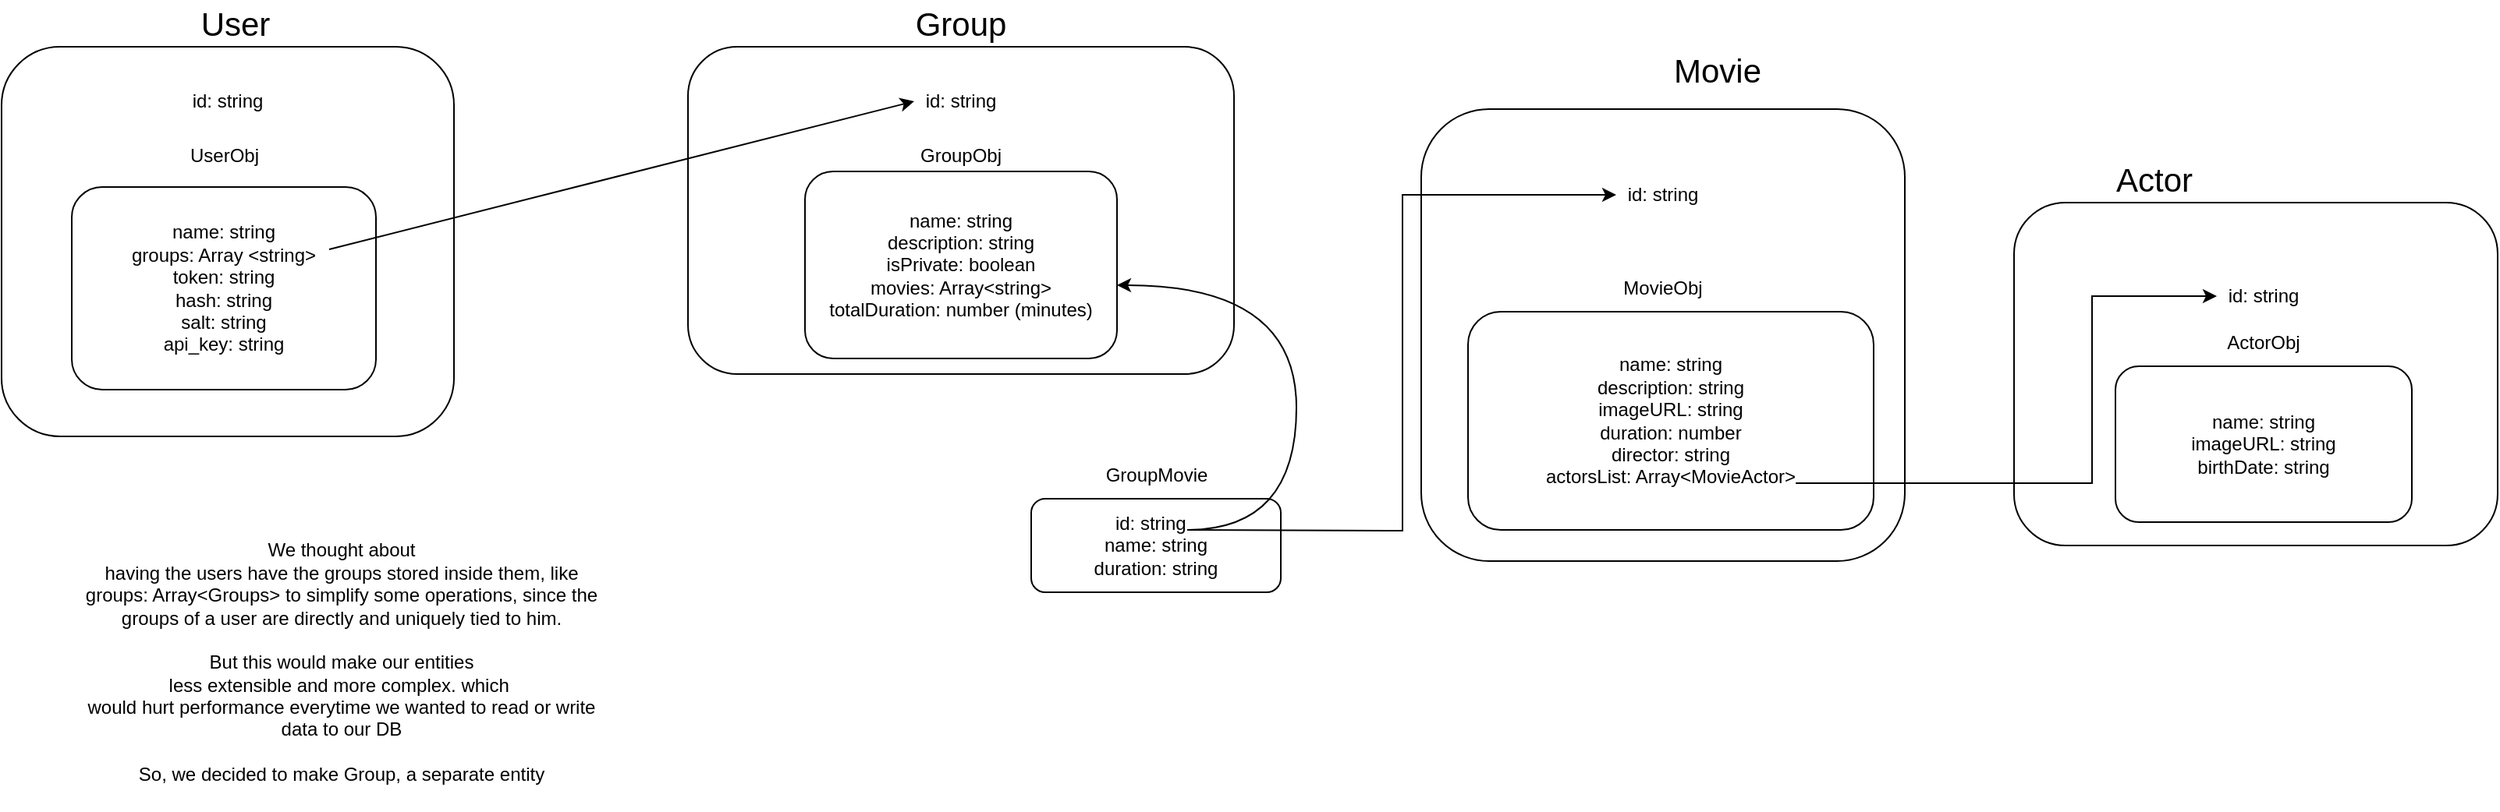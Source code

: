 <mxfile version="20.8.21" type="device"><diagram id="fUY1U6cvfsAP15bfOzN2" name="Page-1"><mxGraphModel dx="880" dy="427" grid="1" gridSize="10" guides="1" tooltips="1" connect="1" arrows="1" fold="1" page="1" pageScale="1" pageWidth="827" pageHeight="1169" math="0" shadow="0"><root><mxCell id="0"/><mxCell id="1" parent="0"/><mxCell id="JgVVG7As5LAIsYe_8Jjb-1" value="" style="rounded=1;whiteSpace=wrap;html=1;" parent="1" vertex="1"><mxGeometry x="20" y="70" width="290" height="250" as="geometry"/></mxCell><mxCell id="JgVVG7As5LAIsYe_8Jjb-2" value="&lt;font style=&quot;font-size: 21px;&quot;&gt;User&lt;/font&gt;" style="text;html=1;strokeColor=none;fillColor=none;align=center;verticalAlign=middle;whiteSpace=wrap;rounded=0;" parent="1" vertex="1"><mxGeometry x="140" y="40" width="60" height="30" as="geometry"/></mxCell><mxCell id="JgVVG7As5LAIsYe_8Jjb-3" value="" style="rounded=1;whiteSpace=wrap;html=1;" parent="1" vertex="1"><mxGeometry x="460" y="70" width="350" height="210" as="geometry"/></mxCell><mxCell id="JgVVG7As5LAIsYe_8Jjb-4" value="&lt;font style=&quot;font-size: 21px;&quot;&gt;Group&lt;/font&gt;" style="text;html=1;strokeColor=none;fillColor=none;align=center;verticalAlign=middle;whiteSpace=wrap;rounded=0;" parent="1" vertex="1"><mxGeometry x="605" y="40" width="60" height="30" as="geometry"/></mxCell><mxCell id="JgVVG7As5LAIsYe_8Jjb-5" value="&lt;font style=&quot;font-size: 21px;&quot;&gt;Movie&lt;/font&gt;" style="text;html=1;strokeColor=none;fillColor=none;align=center;verticalAlign=middle;whiteSpace=wrap;rounded=0;" parent="1" vertex="1"><mxGeometry x="1090" y="70" width="60" height="30" as="geometry"/></mxCell><mxCell id="JgVVG7As5LAIsYe_8Jjb-6" value="" style="rounded=1;whiteSpace=wrap;html=1;" parent="1" vertex="1"><mxGeometry x="930" y="110" width="310" height="290" as="geometry"/></mxCell><mxCell id="JgVVG7As5LAIsYe_8Jjb-7" value="&lt;font style=&quot;font-size: 21px;&quot;&gt;Actor&lt;/font&gt;" style="text;html=1;strokeColor=none;fillColor=none;align=center;verticalAlign=middle;whiteSpace=wrap;rounded=0;" parent="1" vertex="1"><mxGeometry x="1370" y="140" width="60" height="30" as="geometry"/></mxCell><mxCell id="JgVVG7As5LAIsYe_8Jjb-8" value="" style="rounded=1;whiteSpace=wrap;html=1;" parent="1" vertex="1"><mxGeometry x="1310" y="170" width="310" height="220" as="geometry"/></mxCell><mxCell id="2" value="We thought about&lt;br&gt;having the users have the groups stored inside them, like&lt;br&gt;groups: Array&amp;lt;Groups&amp;gt; to simplify some operations, since the groups of a user are directly and uniquely tied to him.&lt;br&gt;&lt;br&gt;But this would make our entities&lt;br&gt;less extensible and more complex. which&amp;nbsp;&lt;br&gt;would hurt performance everytime we wanted to read or write data to our DB&lt;br&gt;&lt;br&gt;So, we decided to make Group, a separate entity" style="text;html=1;strokeColor=none;fillColor=none;align=center;verticalAlign=middle;whiteSpace=wrap;rounded=0;" parent="1" vertex="1"><mxGeometry x="70" y="370" width="336" height="190" as="geometry"/></mxCell><mxCell id="3" value="name: string&lt;br&gt;groups: Array &amp;lt;string&amp;gt;&lt;br&gt;token: string&lt;br&gt;hash: string&lt;br&gt;salt: string&lt;br&gt;api_key: string" style="rounded=1;whiteSpace=wrap;html=1;" parent="1" vertex="1"><mxGeometry x="65" y="160" width="195" height="130" as="geometry"/></mxCell><mxCell id="4" value="id: string" style="text;html=1;strokeColor=none;fillColor=none;align=center;verticalAlign=middle;whiteSpace=wrap;rounded=0;" parent="1" vertex="1"><mxGeometry x="135" y="90" width="60" height="30" as="geometry"/></mxCell><mxCell id="5" value="UserObj" style="text;html=1;strokeColor=none;fillColor=none;align=center;verticalAlign=middle;whiteSpace=wrap;rounded=0;" parent="1" vertex="1"><mxGeometry x="117.5" y="120" width="90" height="40" as="geometry"/></mxCell><mxCell id="7" value="" style="endArrow=classic;html=1;entryX=0;entryY=0.5;entryDx=0;entryDy=0;" parent="1" target="8" edge="1"><mxGeometry width="50" height="50" relative="1" as="geometry"><mxPoint x="230" y="200" as="sourcePoint"/><mxPoint x="390" y="150" as="targetPoint"/></mxGeometry></mxCell><mxCell id="8" value="id: string" style="text;html=1;strokeColor=none;fillColor=none;align=center;verticalAlign=middle;whiteSpace=wrap;rounded=0;" parent="1" vertex="1"><mxGeometry x="605" y="90" width="60" height="30" as="geometry"/></mxCell><mxCell id="10" value="name: string&lt;br&gt;description: string&lt;br&gt;isPrivate: boolean&lt;br&gt;movies: Array&amp;lt;string&amp;gt;&lt;br&gt;totalDuration: number (minutes)" style="rounded=1;whiteSpace=wrap;html=1;" parent="1" vertex="1"><mxGeometry x="535" y="150" width="200" height="120" as="geometry"/></mxCell><mxCell id="11" value="GroupObj" style="text;html=1;strokeColor=none;fillColor=none;align=center;verticalAlign=middle;whiteSpace=wrap;rounded=0;" parent="1" vertex="1"><mxGeometry x="590" y="120" width="90" height="40" as="geometry"/></mxCell><mxCell id="13" value="id: string&amp;nbsp;&amp;nbsp;&lt;br&gt;name: string&lt;br&gt;duration: string" style="rounded=1;whiteSpace=wrap;html=1;" parent="1" vertex="1"><mxGeometry x="680" y="360" width="160" height="60" as="geometry"/></mxCell><mxCell id="12" value="GroupMovie" style="text;html=1;strokeColor=none;fillColor=none;align=center;verticalAlign=middle;whiteSpace=wrap;rounded=0;" parent="1" vertex="1"><mxGeometry x="717.5" y="330" width="85" height="30" as="geometry"/></mxCell><mxCell id="14" value="" style="endArrow=classic;html=1;exitX=0.625;exitY=0.333;exitDx=0;exitDy=0;exitPerimeter=0;edgeStyle=orthogonalEdgeStyle;curved=1;" parent="1" source="13" target="10" edge="1"><mxGeometry width="50" height="50" relative="1" as="geometry"><mxPoint x="740" y="430" as="sourcePoint"/><mxPoint x="740" y="223" as="targetPoint"/><Array as="points"><mxPoint x="850" y="380"/><mxPoint x="850" y="223"/></Array></mxGeometry></mxCell><mxCell id="JgVVG7As5LAIsYe_8Jjb-12" style="edgeStyle=orthogonalEdgeStyle;rounded=0;orthogonalLoop=1;jettySize=auto;html=1;entryX=0;entryY=0.5;entryDx=0;entryDy=0;fontSize=21;" parent="1" target="17" edge="1"><mxGeometry relative="1" as="geometry"><mxPoint x="780" y="380" as="sourcePoint"/></mxGeometry></mxCell><mxCell id="16" value="name: string&lt;br&gt;description: string&lt;br&gt;imageURL: string&lt;br&gt;duration: number&lt;br&gt;director: string&lt;br&gt;actorsList: Array&amp;lt;MovieActor&amp;gt;" style="rounded=1;whiteSpace=wrap;html=1;" parent="1" vertex="1"><mxGeometry x="960" y="240" width="260" height="140" as="geometry"/></mxCell><mxCell id="17" value="id: string" style="text;html=1;strokeColor=none;fillColor=none;align=center;verticalAlign=middle;whiteSpace=wrap;rounded=0;" parent="1" vertex="1"><mxGeometry x="1055" y="150" width="60" height="30" as="geometry"/></mxCell><mxCell id="19" value="MovieObj" style="text;html=1;strokeColor=none;fillColor=none;align=center;verticalAlign=middle;whiteSpace=wrap;rounded=0;" parent="1" vertex="1"><mxGeometry x="1040" y="205" width="90" height="40" as="geometry"/></mxCell><mxCell id="JgVVG7As5LAIsYe_8Jjb-9" style="edgeStyle=orthogonalEdgeStyle;rounded=0;orthogonalLoop=1;jettySize=auto;html=1;exitX=0.808;exitY=0.786;exitDx=0;exitDy=0;fontSize=21;exitPerimeter=0;entryX=0;entryY=0.5;entryDx=0;entryDy=0;" parent="1" source="16" target="20" edge="1"><mxGeometry relative="1" as="geometry"><mxPoint x="1460" y="230" as="targetPoint"/><Array as="points"><mxPoint x="1360" y="350"/><mxPoint x="1360" y="230"/></Array></mxGeometry></mxCell><mxCell id="20" value="id: string" style="text;html=1;strokeColor=none;fillColor=none;align=center;verticalAlign=middle;whiteSpace=wrap;rounded=0;" parent="1" vertex="1"><mxGeometry x="1440" y="215" width="60" height="30" as="geometry"/></mxCell><mxCell id="23" value="name: string&lt;br&gt;imageURL: string&lt;br&gt;birthDate: string" style="rounded=1;whiteSpace=wrap;html=1;" parent="1" vertex="1"><mxGeometry x="1375" y="275" width="190" height="100" as="geometry"/></mxCell><mxCell id="24" value="ActorObj" style="text;html=1;strokeColor=none;fillColor=none;align=center;verticalAlign=middle;whiteSpace=wrap;rounded=0;" parent="1" vertex="1"><mxGeometry x="1440" y="245" width="60" height="30" as="geometry"/></mxCell></root></mxGraphModel></diagram></mxfile>